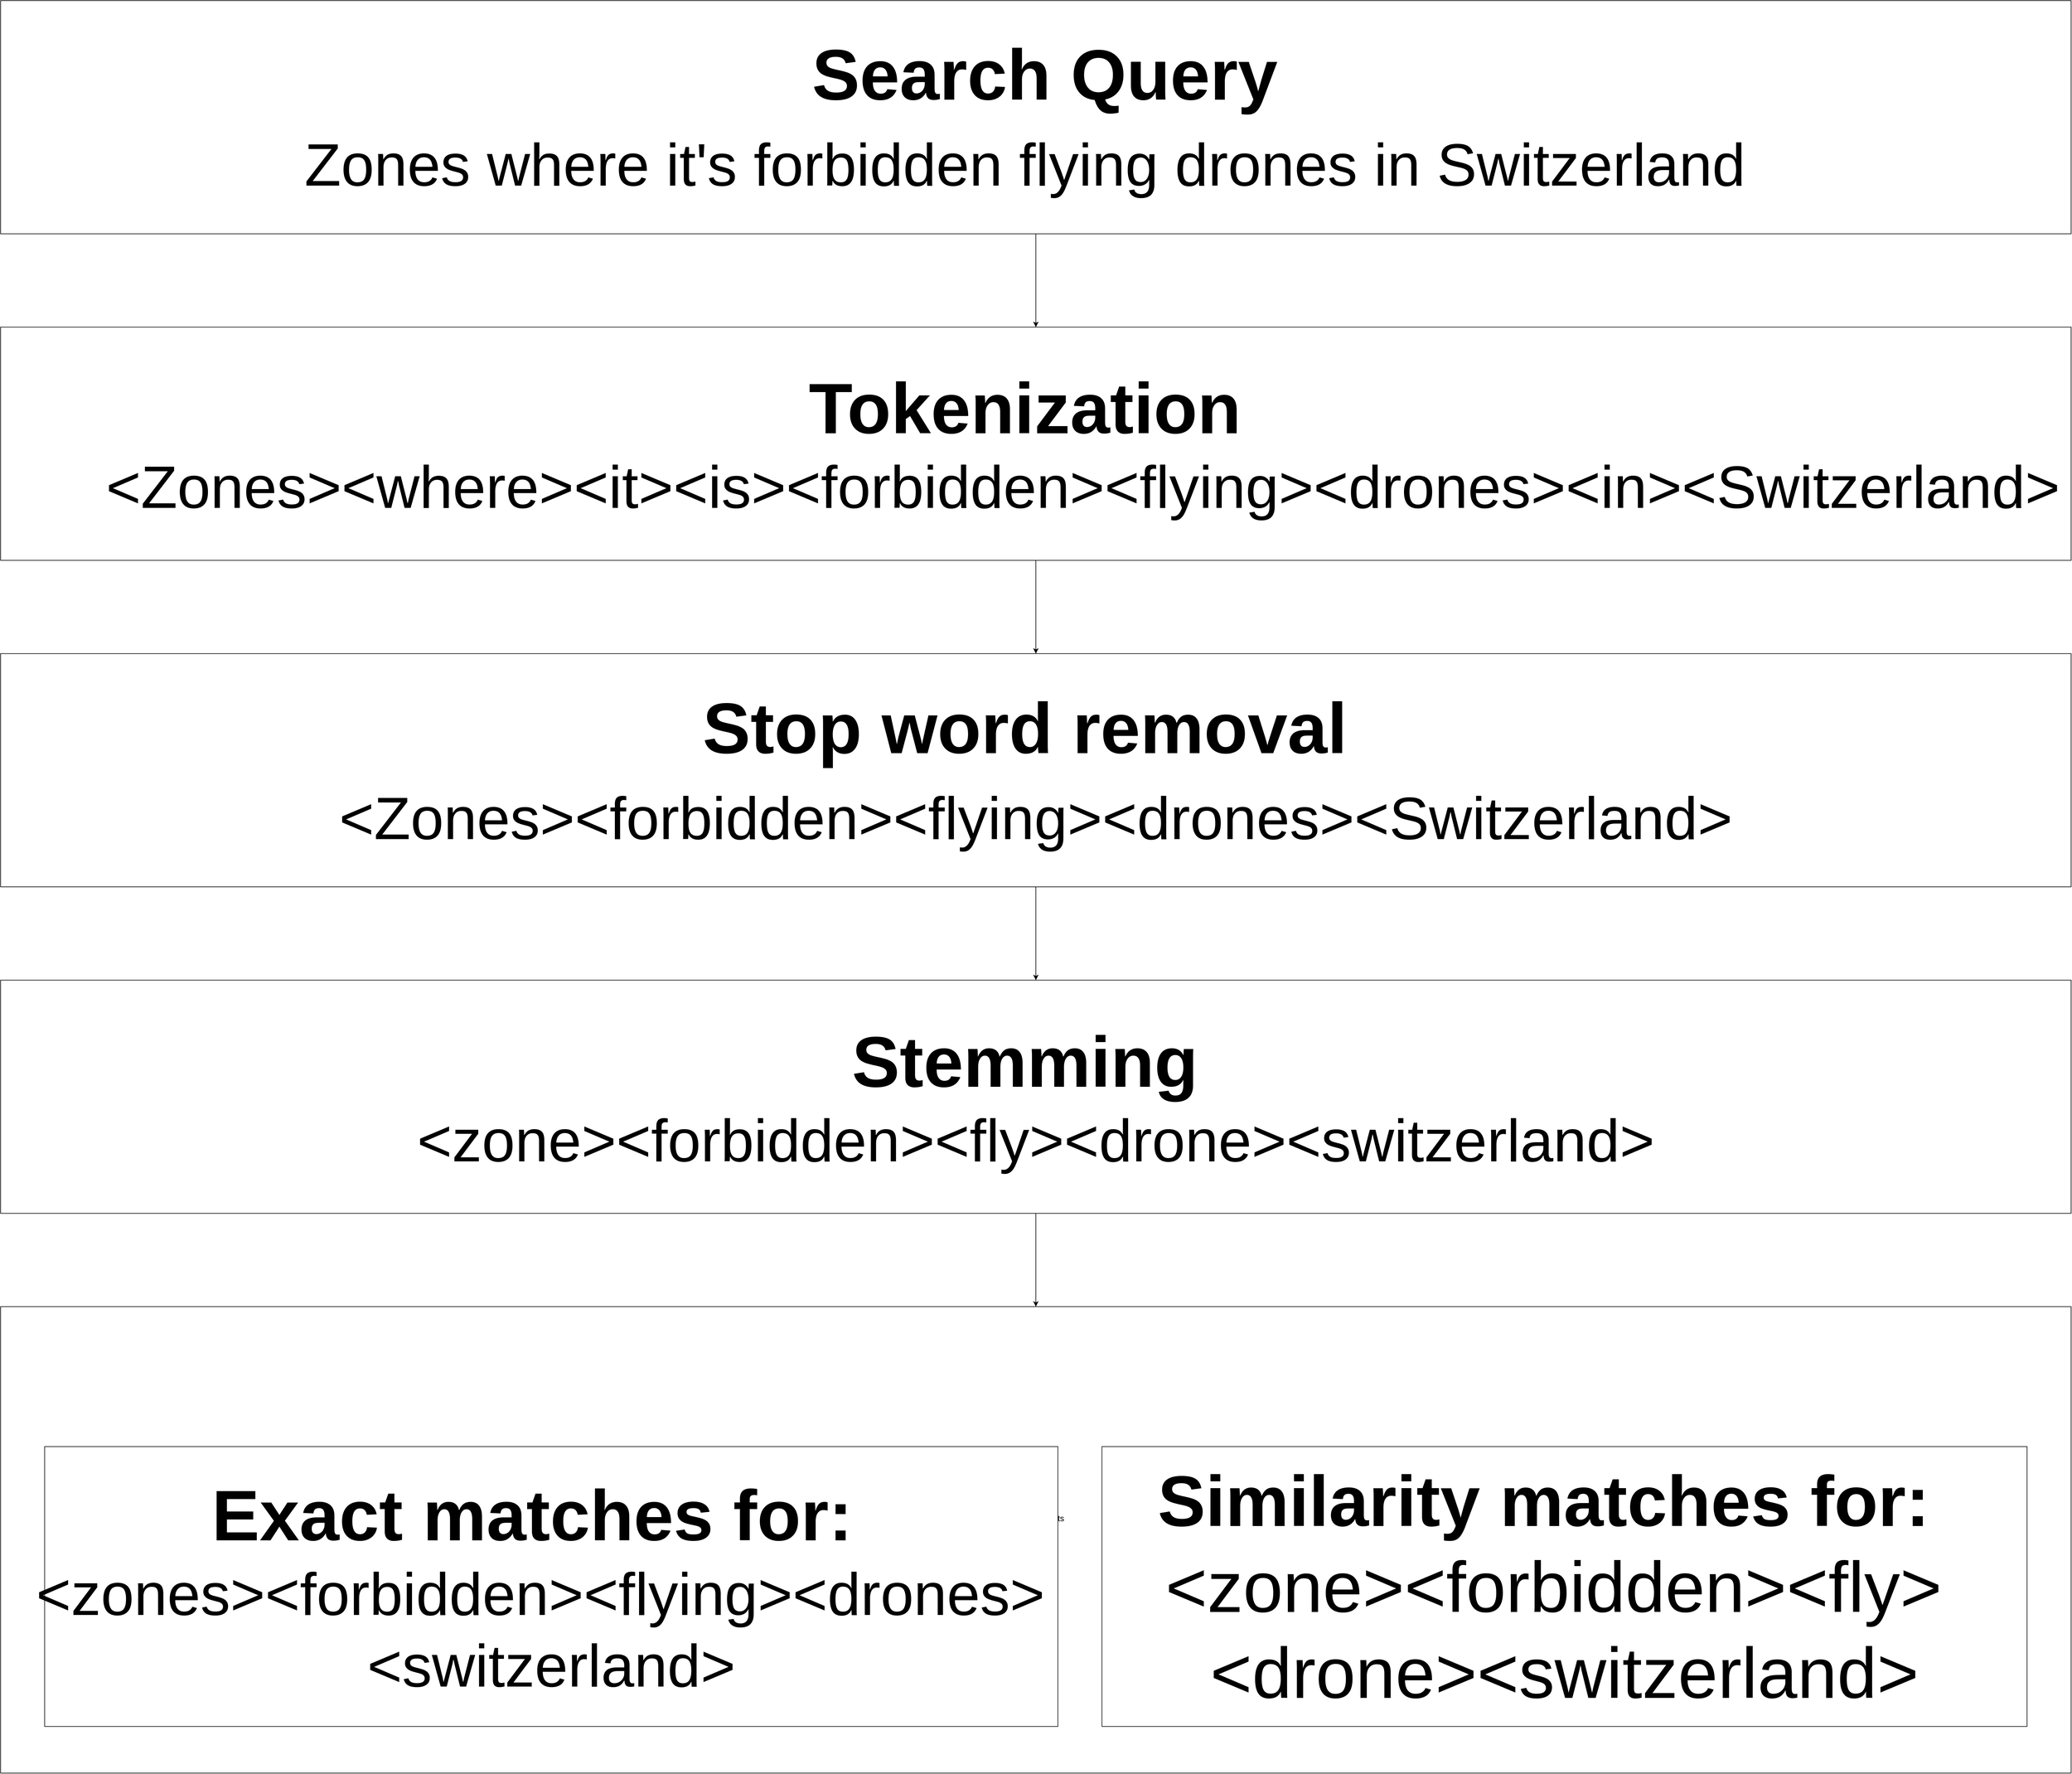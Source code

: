 <mxfile version="22.1.17" type="github">
  <diagram name="Seite-1" id="rYc_Q8sDxOewqW9Bmz8I">
    <mxGraphModel dx="11816" dy="4560" grid="1" gridSize="10" guides="1" tooltips="1" connect="1" arrows="1" fold="1" page="1" pageScale="5" pageWidth="827" pageHeight="1169" math="0" shadow="0">
      <root>
        <mxCell id="0" />
        <mxCell id="1" parent="0" />
        <mxCell id="Cep5sxL7EMLsXF3ZdVF6-1" value="&lt;div style=&quot;margin-top: 0pt; margin-bottom: 0pt; text-indent: -0.38in; font-size: 120px;&quot; class=&quot;O0&quot;&gt;&lt;b&gt;&lt;font style=&quot;font-size: 120px;&quot;&gt;Stop word removal&lt;/font&gt;&lt;span style=&quot;&quot;&gt;&lt;br&gt;&lt;/span&gt;&lt;/b&gt;&lt;span style=&quot;font-weight: normal;&quot;&gt;&lt;font style=&quot;font-size: 100px;&quot;&gt;&amp;lt;Zones&amp;gt;&amp;lt;forbidden&amp;gt;&amp;lt;flying&amp;gt;&amp;lt;drones&amp;gt;&amp;lt;Switzerland&amp;gt;&lt;/font&gt;&lt;/span&gt;&lt;/div&gt;" style="rounded=0;whiteSpace=wrap;html=1;container=0;" parent="1" vertex="1">
          <mxGeometry x="170" y="1234.211" width="3470" height="390.789" as="geometry" />
        </mxCell>
        <mxCell id="Cep5sxL7EMLsXF3ZdVF6-2" value="&lt;div style=&quot;margin-top: 0pt; margin-bottom: 0pt; text-indent: -0.38in;&quot; class=&quot;O0&quot;&gt;&lt;font size=&quot;1&quot; style=&quot;&quot;&gt;&lt;b style=&quot;font-size: 120px;&quot;&gt;Stemming&lt;/b&gt;&lt;/font&gt;&lt;br&gt;&lt;span style=&quot;font-size: 100px; font-weight: normal;&quot;&gt;&amp;lt;zone&amp;gt;&amp;lt;forbidden&amp;gt;&amp;lt;fly&amp;gt;&amp;lt;drone&amp;gt;&amp;lt;switzerland&amp;gt;&lt;/span&gt;&lt;/div&gt;" style="rounded=0;whiteSpace=wrap;html=1;container=0;" parent="1" vertex="1">
          <mxGeometry x="170" y="1781.316" width="3470" height="390.789" as="geometry" />
        </mxCell>
        <mxCell id="Cep5sxL7EMLsXF3ZdVF6-10" style="edgeStyle=orthogonalEdgeStyle;rounded=0;orthogonalLoop=1;jettySize=auto;html=1;exitX=0.5;exitY=1;exitDx=0;exitDy=0;entryX=0.5;entryY=0;entryDx=0;entryDy=0;" parent="1" source="Cep5sxL7EMLsXF3ZdVF6-1" target="Cep5sxL7EMLsXF3ZdVF6-2" edge="1">
          <mxGeometry relative="1" as="geometry" />
        </mxCell>
        <mxCell id="Cep5sxL7EMLsXF3ZdVF6-3" value="&lt;div style=&quot;margin-top: 0pt; margin-bottom: 0pt; text-indent: -0.38in; font-size: 120px;&quot; class=&quot;O0&quot;&gt;&lt;font style=&quot;font-size: 120px;&quot;&gt;&lt;b style=&quot;&quot;&gt;&amp;nbsp; Search Query&lt;/b&gt;&lt;/font&gt;&lt;/div&gt;&lt;div style=&quot;margin-top: 0pt; margin-bottom: 0pt; text-indent: -0.38in; font-size: 120px;&quot; class=&quot;O0&quot;&gt;&lt;span style=&quot;font-weight: normal;&quot;&gt;&lt;font style=&quot;font-size: 100px;&quot;&gt;Zones where it&#39;s forbidden flying drones in Switzerland&lt;/font&gt;&lt;/span&gt;&lt;/div&gt;" style="rounded=0;whiteSpace=wrap;html=1;align=center;container=0;fontSize=50;" parent="1" vertex="1">
          <mxGeometry x="170" y="140" width="3470" height="390.789" as="geometry" />
        </mxCell>
        <mxCell id="Cep5sxL7EMLsXF3ZdVF6-9" style="edgeStyle=orthogonalEdgeStyle;rounded=0;orthogonalLoop=1;jettySize=auto;html=1;exitX=0.5;exitY=1;exitDx=0;exitDy=0;entryX=0.5;entryY=0;entryDx=0;entryDy=0;" parent="1" source="Cep5sxL7EMLsXF3ZdVF6-4" target="Cep5sxL7EMLsXF3ZdVF6-1" edge="1">
          <mxGeometry relative="1" as="geometry" />
        </mxCell>
        <mxCell id="Cep5sxL7EMLsXF3ZdVF6-4" value="&lt;div style=&quot;margin-top: 0pt; margin-bottom: 0pt; text-indent: -0.38in; font-size: 120px;&quot; class=&quot;O0&quot;&gt;&lt;font style=&quot;font-size: 120px;&quot;&gt;&lt;b style=&quot;&quot;&gt;&lt;font style=&quot;font-size: 120px;&quot;&gt;Tokenization&lt;/font&gt;&lt;/b&gt;&lt;/font&gt;&lt;/div&gt;&lt;div style=&quot;margin-top: 0pt; margin-bottom: 0pt; text-indent: -0.38in; font-size: 100px;&quot; class=&quot;O0&quot;&gt;&lt;span style=&quot;text-indent: -0.38in; background-color: initial;&quot;&gt;&amp;nbsp; &amp;nbsp; &amp;nbsp; &amp;nbsp;&lt;/span&gt;&lt;span style=&quot;text-indent: -0.38in; background-color: initial;&quot;&gt;&amp;lt;Zones&amp;gt;&amp;lt;where&amp;gt;&amp;lt;it&amp;gt;&amp;lt;is&amp;gt;&amp;lt;forbidden&amp;gt;&amp;lt;flying&amp;gt;&amp;lt;drones&amp;gt;&amp;lt;in&amp;gt;&amp;lt;Switzerland&amp;gt;&lt;/span&gt;&lt;/div&gt;" style="rounded=0;whiteSpace=wrap;html=1;align=center;container=0;" parent="1" vertex="1">
          <mxGeometry x="170" y="687.105" width="3470" height="390.789" as="geometry" />
        </mxCell>
        <mxCell id="Cep5sxL7EMLsXF3ZdVF6-8" style="edgeStyle=orthogonalEdgeStyle;rounded=0;orthogonalLoop=1;jettySize=auto;html=1;exitX=0.5;exitY=1;exitDx=0;exitDy=0;entryX=0.5;entryY=0;entryDx=0;entryDy=0;" parent="1" source="Cep5sxL7EMLsXF3ZdVF6-3" target="Cep5sxL7EMLsXF3ZdVF6-4" edge="1">
          <mxGeometry relative="1" as="geometry" />
        </mxCell>
        <mxCell id="Cep5sxL7EMLsXF3ZdVF6-5" value="&lt;div&gt;&lt;font style=&quot;font-size: 14px;&quot;&gt;Search Results&lt;/font&gt;&lt;/div&gt;&lt;div&gt;&lt;br&gt;&lt;/div&gt;&lt;div&gt;&lt;br&gt;&lt;/div&gt;&lt;div&gt;&lt;br&gt;&lt;/div&gt;&lt;div&gt;&lt;br&gt;&lt;/div&gt;&lt;div&gt;&lt;br&gt;&lt;/div&gt;" style="rounded=0;whiteSpace=wrap;html=1;container=0;" parent="1" vertex="1">
          <mxGeometry x="170" y="2328.421" width="3470" height="781.579" as="geometry" />
        </mxCell>
        <mxCell id="Cep5sxL7EMLsXF3ZdVF6-11" style="edgeStyle=orthogonalEdgeStyle;rounded=0;orthogonalLoop=1;jettySize=auto;html=1;exitX=0.5;exitY=1;exitDx=0;exitDy=0;entryX=0.5;entryY=0;entryDx=0;entryDy=0;" parent="1" source="Cep5sxL7EMLsXF3ZdVF6-2" target="Cep5sxL7EMLsXF3ZdVF6-5" edge="1">
          <mxGeometry relative="1" as="geometry" />
        </mxCell>
        <mxCell id="Cep5sxL7EMLsXF3ZdVF6-6" value="&lt;div style=&quot;margin-top: 0pt; margin-bottom: 0pt; text-indent: -0.38in;&quot; class=&quot;O0&quot;&gt;&lt;b style=&quot;&quot;&gt;&lt;font style=&quot;font-size: 120px;&quot;&gt;Exact matches for:&lt;/font&gt;&lt;/b&gt;&amp;nbsp;&lt;/div&gt;&lt;div style=&quot;margin-top: 0pt; margin-bottom: 0pt; text-indent: -0.38in; font-size: 100px;&quot; class=&quot;O0&quot;&gt;&lt;span style=&quot;font-weight: normal; font-style: normal; font-size: 100px;&quot;&gt;&amp;lt;zones&amp;gt;&amp;lt;forbidden&amp;gt;&amp;lt;flying&amp;gt;&amp;lt;drones&amp;gt;&amp;lt;switzerland&amp;gt;&lt;/span&gt;&lt;/div&gt;" style="rounded=0;whiteSpace=wrap;html=1;container=0;fontSize=100;" parent="1" vertex="1">
          <mxGeometry x="243.83" y="2562.895" width="1698.085" height="468.947" as="geometry" />
        </mxCell>
        <mxCell id="Cep5sxL7EMLsXF3ZdVF6-7" value="&lt;div style=&quot;margin-top: 0pt; margin-bottom: 0pt; text-indent: -0.38in; font-size: 120px;&quot; class=&quot;O0&quot;&gt;&lt;font style=&quot;font-size: 120px;&quot;&gt;&lt;b&gt;Similarity matches for:&amp;nbsp;&lt;/b&gt;&lt;/font&gt;&lt;/div&gt;&lt;div style=&quot;margin-top: 0pt; margin-bottom: 0pt; text-indent: -0.38in; font-size: 120px;&quot; class=&quot;O0&quot;&gt;&lt;span style=&quot;font-weight: normal; font-style: normal;&quot;&gt;&amp;lt;zone&amp;gt;&amp;lt;forbidden&amp;gt;&amp;lt;fly&amp;gt;&amp;lt;drone&amp;gt;&amp;lt;switzerland&amp;gt;&lt;/span&gt;&lt;/div&gt;" style="rounded=0;whiteSpace=wrap;html=1;container=0;fontSize=100;" parent="1" vertex="1">
          <mxGeometry x="2015.745" y="2562.895" width="1550.426" height="468.947" as="geometry" />
        </mxCell>
      </root>
    </mxGraphModel>
  </diagram>
</mxfile>
